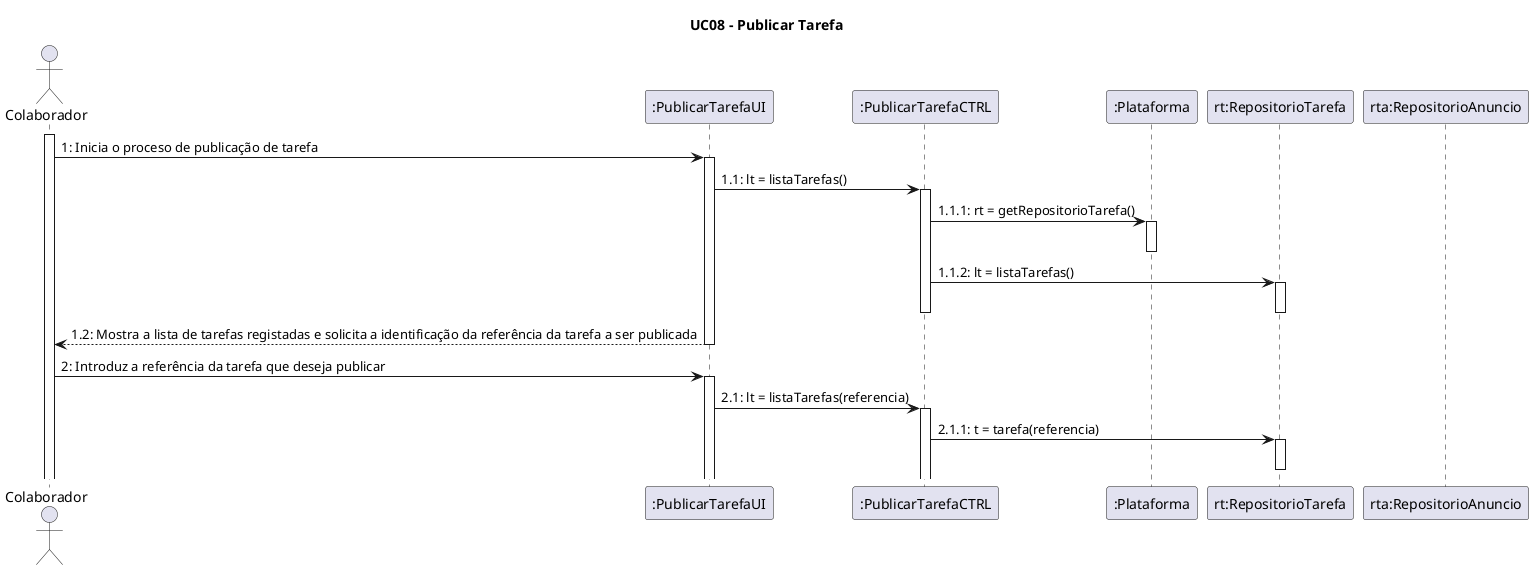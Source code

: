 @startuml
title UC08 - Publicar Tarefa

actor Colaborador
participant ":PublicarTarefaUI" as PublicarTarefaUI
participant ":PublicarTarefaCTRL" as PublicarTarefaCTRL
participant ":Plataforma" as Plataforma
participant "rt:RepositorioTarefa" as RepositorioTarefa
participant "rta:RepositorioAnuncio" as RepositorioAnuncio


activate Colaborador
Colaborador -> PublicarTarefaUI: 1: Inicia o proceso de publicação de tarefa
activate PublicarTarefaUI

PublicarTarefaUI -> PublicarTarefaCTRL: 1.1: lt = listaTarefas()
activate PublicarTarefaCTRL

PublicarTarefaCTRL -> Plataforma: 1.1.1: rt = getRepositorioTarefa()
activate Plataforma
deactivate Plataforma

PublicarTarefaCTRL -> RepositorioTarefa: 1.1.2: lt = listaTarefas()
activate RepositorioTarefa
deactivate PublicarTarefaCTRL
deactivate RepositorioTarefa

PublicarTarefaUI --> Colaborador: 1.2: Mostra a lista de tarefas registadas e solicita a identificação da referência da tarefa a ser publicada
deactivate PublicarTarefaUI

Colaborador -> PublicarTarefaUI: 2: Introduz a referência da tarefa que deseja publicar
activate PublicarTarefaUI

PublicarTarefaUI -> PublicarTarefaCTRL: 2.1: lt = listaTarefas(referencia)
activate PublicarTarefaCTRL

PublicarTarefaCTRL -> RepositorioTarefa : 2.1.1: t = tarefa(referencia)
activate RepositorioTarefa
deactivate RepositorioTarefa

/'PublicarTarefaCTRL -> Plataforma : 2.1.2: rct = getRepositorioCompetenciaTecnica(codAreaAtividade)
activate Plataforma
deactivate Plataforma

DefinirCategoriaTarefaUI --> Administrativo: 2.2: Mostra a lista de competências técnicas associadas à área de atividade especificada e solicita a escolha de uma delas
deactivate DefinirCategoriaTarefaUI

DefinirCategoriaTarefaCTRL -> RepositorioCompetenciaTecnica : 2.1.3: at = getListaCompetenciasTecnicas(at)
activate RepositorioCompetenciaTecnica
deactivate RepositorioCompetenciaTecnica

DefinirCategoriaTarefaCTRL -> Plataforma : 2.1.4: rc = getRepositorioCategoria()
activate Plataforma
deactivate Plataforma

DefinirCategoriaTarefaCTRL -> RepositorioCategoria : 2.1.5: c = novaCategoria(descricao, at)
activate RepositorioCategoria
deactivate DefinirCategoriaTarefaCTRL

RepositorioCategoria -> RepositorioCategoria : 2.1.5.1: idCategoria = getIdCategoria()

RepositorioCategoria --> Categoria : 2.1.5.2: create(idCategoria, descricao, at)
deactivate RepositorioCategoria

group sd loop

Administrativo -> DefinirCategoriaTarefaUI : 3: Seleciona Competência Técnica
activate DefinirCategoriaTarefaUI

DefinirCategoriaTarefaUI -> DefinirCategoriaTarefaCTRL : 3.1: lg = listaGrausProficiencia(codCompetencia)
activate DefinirCategoriaTarefaCTRL

DefinirCategoriaTarefaCTRL -> RepositorioCompetenciaTecnica : 3.1.1: rc = competenciaTecnica(codCompetencia)
activate RepositorioCompetenciaTecnica
deactivate RepositorioCompetenciaTecnica

DefinirCategoriaTarefaCTRL -> CompetenciaTecnica : 3.1.2: lg = listaGrausProficiencia(ct)
activate CompetenciaTecnica
deactivate CompetenciaTecnica
deactivate DefinirCategoriaTarefaCTRL

DefinirCategoriaTarefaUI --> Administrativo: 3.2: Mostra graus de proficiência relativos à competência técnica selecionada
deactivate DefinirCategoriaTarefaUI

Administrativo -> DefinirCategoriaTarefaUI: 4: Seleciona grau de proficiência mínimo e obrigatoriedade da competência técnica
activate DefinirCategoriaTarefaUI

DefinirCategoriaTarefaUI -> DefinirCategoriaTarefaCTRL: 4.1: setProficienciaObrigatoriedade(codGrau, obrigatoria)
activate DefinirCategoriaTarefaCTRL

DefinirCategoriaTarefaCTRL -> CompetenciaTecnica: 4.1.1: gp = grauProficiencia(codGrau)
activate CompetenciaTecnica
deactivate CompetenciaTecnica

DefinirCategoriaTarefaUI --> Administrativo: 4.2: Apresenta dados e solicita confirmação
deactivate DefinirCategoriaTarefaUI

DefinirCategoriaTarefaCTRL -> Categoria: 4.1.2: novaCaracterizacao(ct, gp, obrigatoria)
activate Categoria 
deactivate DefinirCategoriaTarefaCTRL

Categoria --> CaracterizacaoCT: 4.1.2.1: create(ct, gt, obrigatoria)

Categoria -> Categoria: 4.1.2.2: addCaracterizacaoCT(cct)

deactivate Categoria 

end 

Administrativo -> DefinirCategoriaTarefaUI: 5: Confirma
activate DefinirCategoriaTarefaUI

DefinirCategoriaTarefaUI -> DefinirCategoriaTarefaCTRL: 5.1: registaCategoria()
activate DefinirCategoriaTarefaCTRL

DefinirCategoriaTarefaCTRL -> RepositorioCategoria: 5.1.1: registaCategoria(c)
activate RepositorioCategoria
deactivate DefinirCategoriaTarefaCTRL

DefinirCategoriaTarefaUI -> Administrativo: 5.2: Informa operação bem sucedida
deactivate DefinirCategoriaTarefaUI

RepositorioCategoria-> RepositorioCategoria: 5.1.1.1: valida(c)
RepositorioCategoria-> RepositorioCategoria: 5.1.1.2: addCategoria(c)
deactivate RepositorioCategoria

deactivate Administrativo'/
@enduml